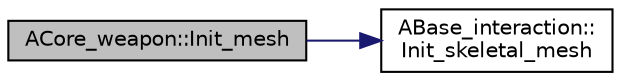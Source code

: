 digraph "ACore_weapon::Init_mesh"
{
 // LATEX_PDF_SIZE
  edge [fontname="Helvetica",fontsize="10",labelfontname="Helvetica",labelfontsize="10"];
  node [fontname="Helvetica",fontsize="10",shape=record];
  rankdir="LR";
  Node1 [label="ACore_weapon::Init_mesh",height=0.2,width=0.4,color="black", fillcolor="grey75", style="filled", fontcolor="black",tooltip="메쉬 초기화"];
  Node1 -> Node2 [color="midnightblue",fontsize="10",style="solid",fontname="Helvetica"];
  Node2 [label="ABase_interaction::\lInit_skeletal_mesh",height=0.2,width=0.4,color="black", fillcolor="white", style="filled",URL="$class_a_base__interaction.html#acb1820b6681080ae7233659ae0c41f73",tooltip="스켈레탈 메시 컴포넌트 초기화 (캐릭터,차량)"];
}
